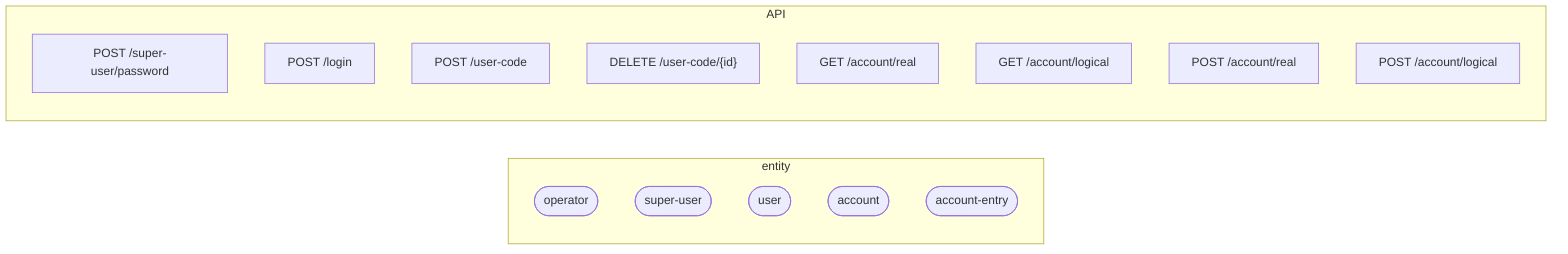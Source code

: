%% v1.0.0
graph LR
    subgraph entity
        op([operator])
        su([super-user])
        us([user])
        ac([account])
        ae([account-entry])
    end

    subgraph API
        operator-input-argon2i-hashed-super-user-password["POST /super-user/password"]
        user-input-user-code-or-super-user-input-password["POST /login"]
        super-user-create-user-code["POST /user-code"]
        super-user-delete-user-code["DELETE /user-code/{id}"]
        user-view-all-real-account["GET /account/real"]
        user-view-all-logical-account["GET /account/logical"]
        user-add-real-account["POST /account/real"]
        user-create-logical-account-with-init-balance["POST /account/logical"]
    end